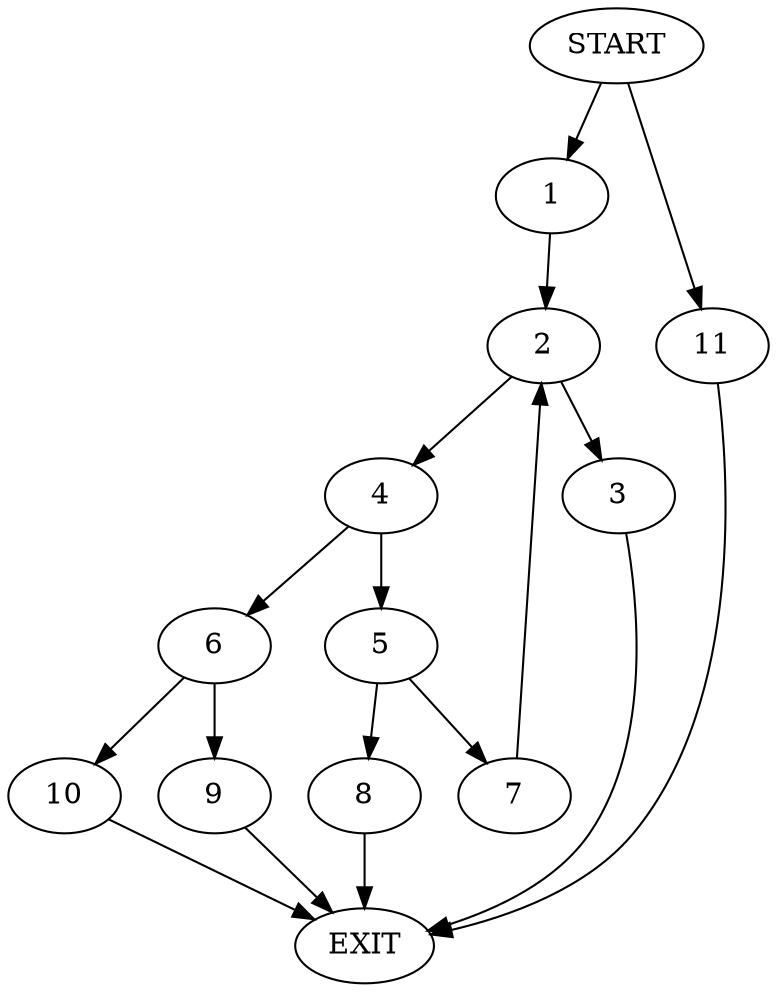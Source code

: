 digraph {
0 [label="START"]
12 [label="EXIT"]
0 -> 1
1 -> 2
2 -> 3
2 -> 4
4 -> 5
4 -> 6
3 -> 12
5 -> 7
5 -> 8
6 -> 9
6 -> 10
7 -> 2
8 -> 12
10 -> 12
9 -> 12
0 -> 11
11 -> 12
}
